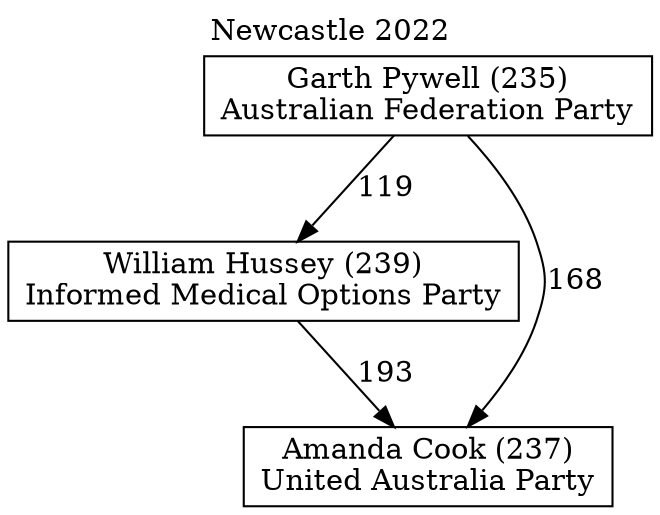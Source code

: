 // House preference flow
digraph "Amanda Cook (237)_Newcastle_2022" {
	graph [label="Newcastle 2022" labelloc=t mclimit=10]
	node [shape=box]
	"Garth Pywell (235)" [label="Garth Pywell (235)
Australian Federation Party"]
	"William Hussey (239)" [label="William Hussey (239)
Informed Medical Options Party"]
	"Amanda Cook (237)" [label="Amanda Cook (237)
United Australia Party"]
	"Garth Pywell (235)" -> "William Hussey (239)" [label=119]
	"William Hussey (239)" -> "Amanda Cook (237)" [label=193]
	"Garth Pywell (235)" -> "Amanda Cook (237)" [label=168]
}
